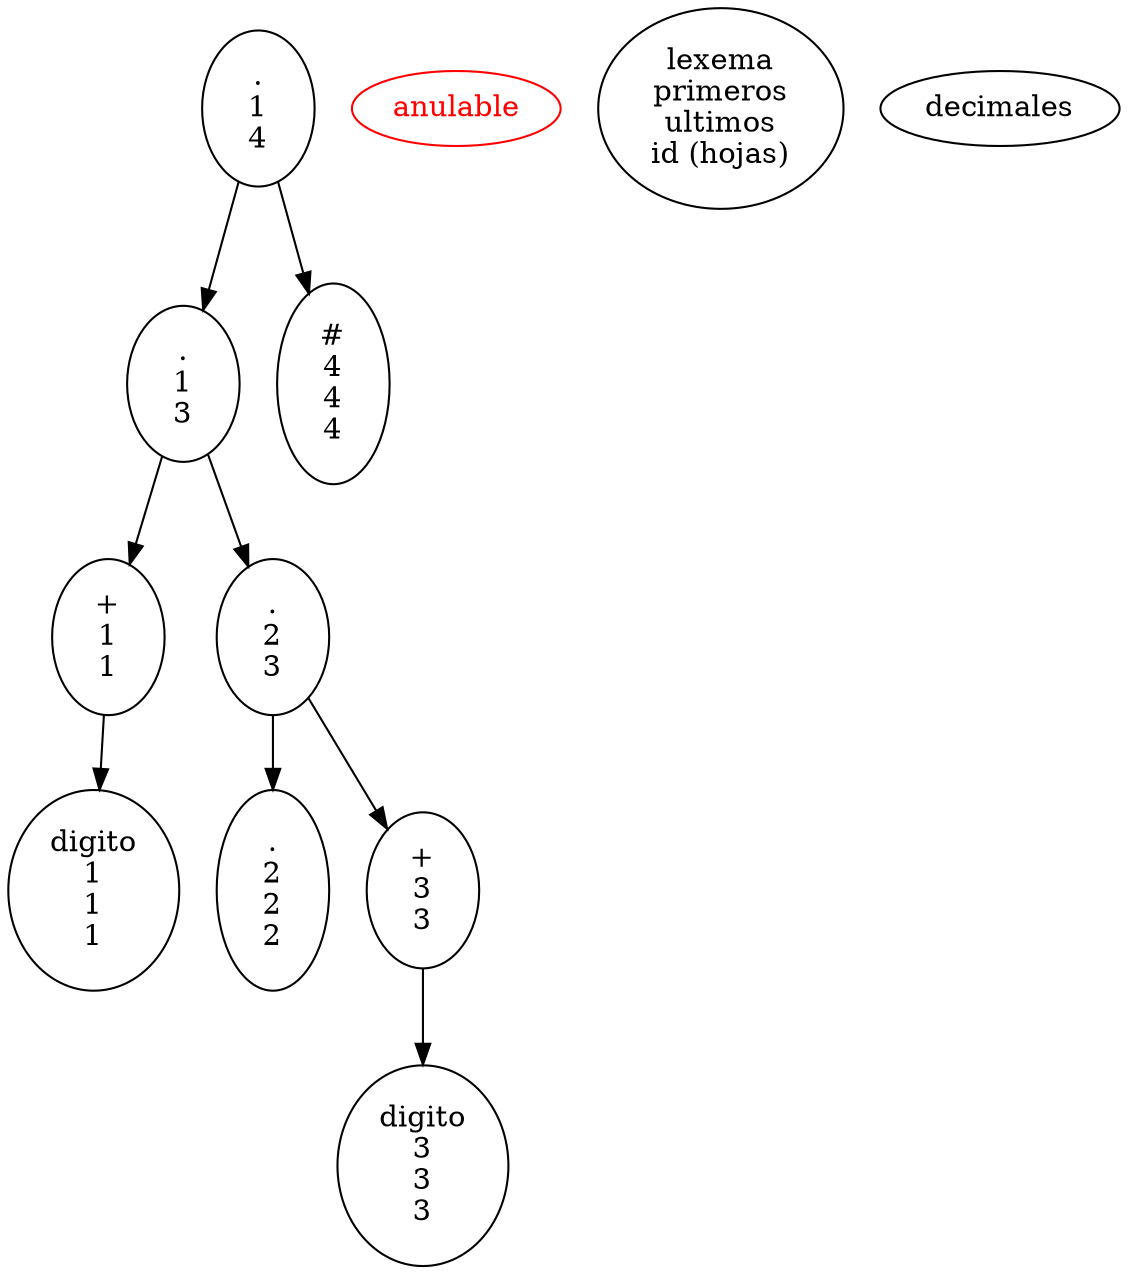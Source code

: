 digraph arbol {
n4[label="digito\n1\n1\n1"]
n3[label="+\n1\n1\n"]
n6[label=".\n2\n2\n2"]
n8[label="digito\n3\n3\n3"]
n7[label="+\n3\n3\n"]
n5[label=".\n2\n3\n"]
n2[label=".\n1\n3\n"]
n9[label="#\n4\n4\n4"]
n1[label=".\n1\n4\n"]
n3-> n4
n7-> n8
n5-> n6
n5-> n7
n2-> n3
n2-> n5
n1-> n2
n1-> n9
n_anulable [label="anulable" color="red" fontcolor="red"]
n_ejemplo[label="lexema\nprimeros\nultimos\nid (hojas)"]
n_identificador [label="decimales"]

}
